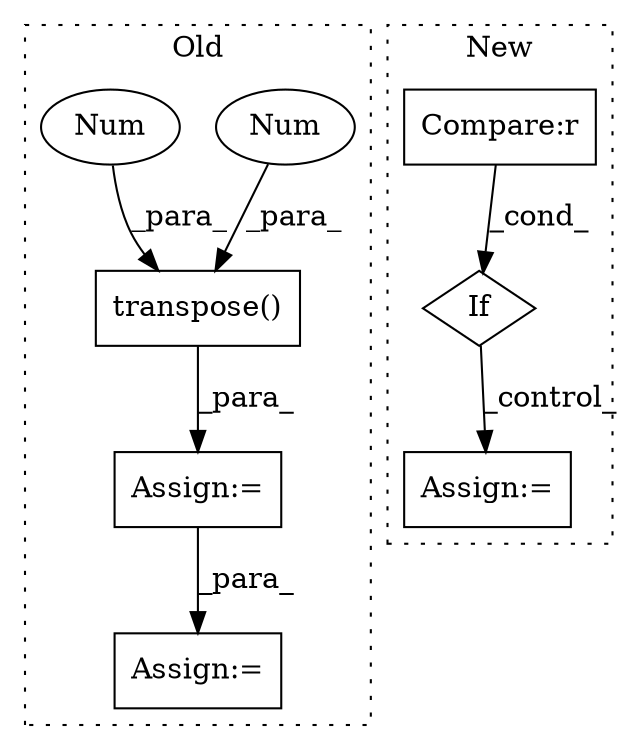 digraph G {
subgraph cluster0 {
1 [label="transpose()" a="75" s="1345,1379" l="30,1" shape="box"];
3 [label="Num" a="76" s="1378" l="1" shape="ellipse"];
4 [label="Num" a="76" s="1375" l="1" shape="ellipse"];
5 [label="Assign:=" a="68" s="1419" l="3" shape="box"];
8 [label="Assign:=" a="68" s="1342" l="3" shape="box"];
label = "Old";
style="dotted";
}
subgraph cluster1 {
2 [label="If" a="96" s="1435,1457" l="3,14" shape="diamond"];
6 [label="Assign:=" a="68" s="1474" l="3" shape="box"];
7 [label="Compare:r" a="40" s="1438" l="19" shape="box"];
label = "New";
style="dotted";
}
1 -> 8 [label="_para_"];
2 -> 6 [label="_control_"];
3 -> 1 [label="_para_"];
4 -> 1 [label="_para_"];
7 -> 2 [label="_cond_"];
8 -> 5 [label="_para_"];
}